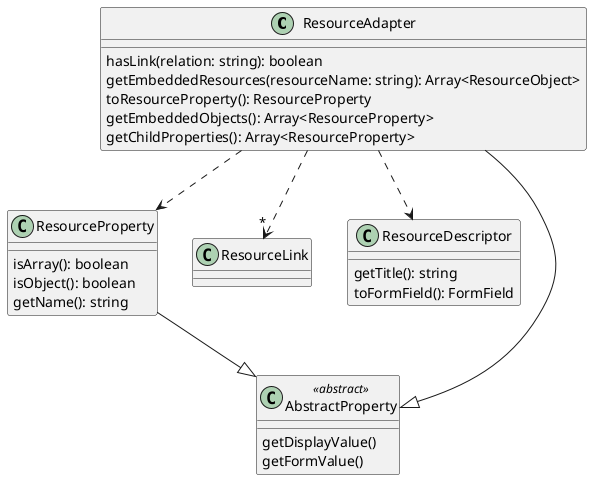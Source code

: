 @startuml
class ResourceAdapter {
    hasLink(relation: string): boolean
    getEmbeddedResources(resourceName: string): Array<ResourceObject>
    toResourceProperty(): ResourceProperty
    getEmbeddedObjects(): Array<ResourceProperty>
    getChildProperties(): Array<ResourceProperty>
}
class ResourceProperty {
    isArray(): boolean
    isObject(): boolean
    getName(): string
}
class ResourceLink
class ResourceDescriptor {
    getTitle(): string
    toFormField(): FormField
}

ResourceAdapter ..> ResourceProperty
ResourceAdapter ..> "*" ResourceLink
ResourceAdapter ..> ResourceDescriptor

class AbstractProperty<<abstract>> {
    getDisplayValue()
    getFormValue()
}
ResourceAdapter --|> AbstractProperty
ResourceProperty --|> AbstractProperty
@enduml
